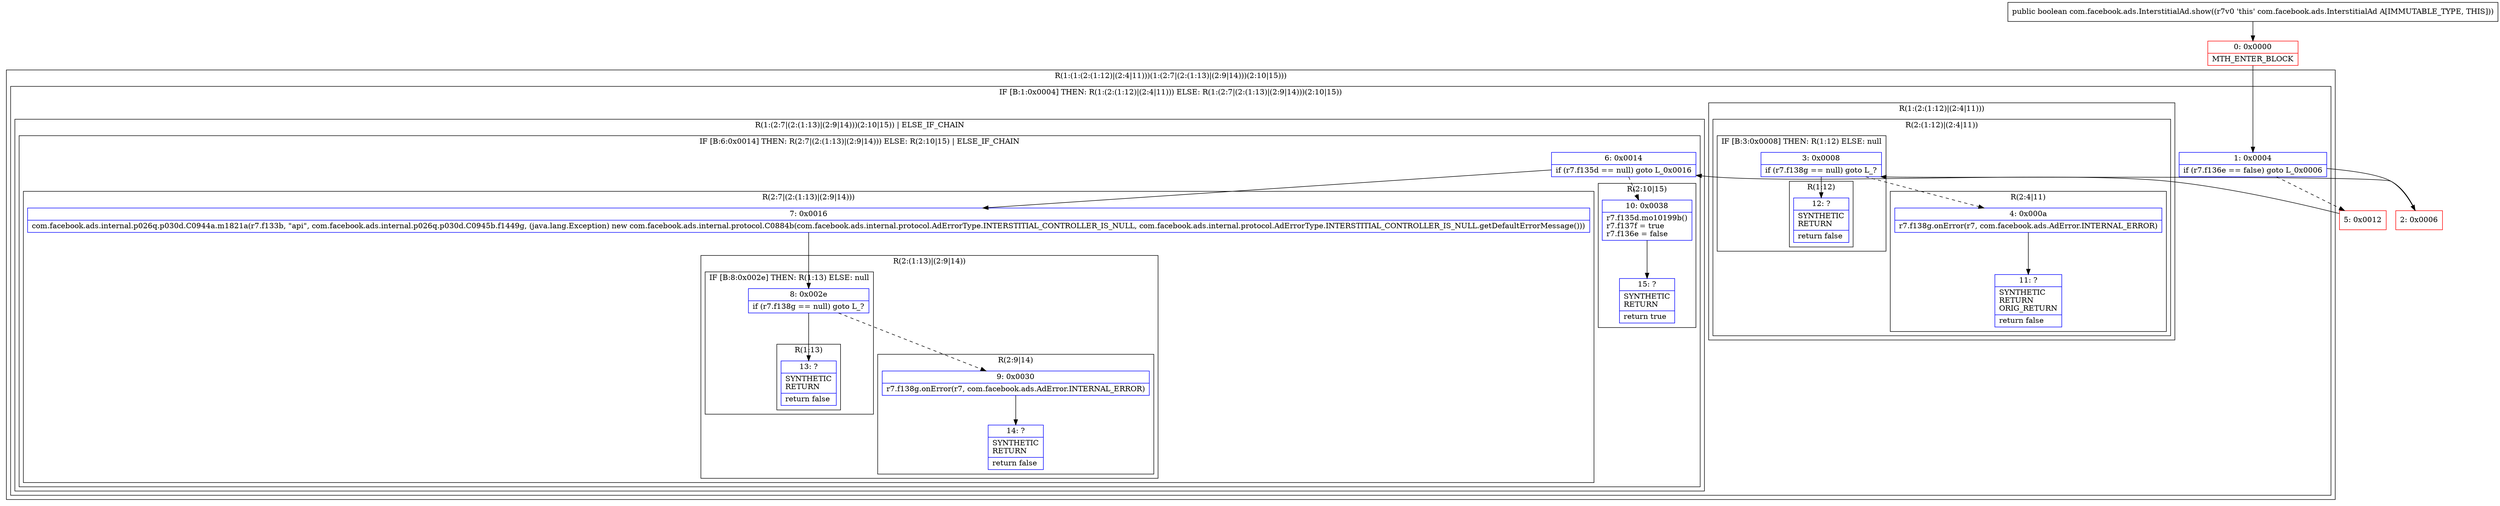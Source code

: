 digraph "CFG forcom.facebook.ads.InterstitialAd.show()Z" {
subgraph cluster_Region_1439665516 {
label = "R(1:(1:(2:(1:12)|(2:4|11)))(1:(2:7|(2:(1:13)|(2:9|14)))(2:10|15)))";
node [shape=record,color=blue];
subgraph cluster_IfRegion_1051615856 {
label = "IF [B:1:0x0004] THEN: R(1:(2:(1:12)|(2:4|11))) ELSE: R(1:(2:7|(2:(1:13)|(2:9|14)))(2:10|15))";
node [shape=record,color=blue];
Node_1 [shape=record,label="{1\:\ 0x0004|if (r7.f136e == false) goto L_0x0006\l}"];
subgraph cluster_Region_1019135432 {
label = "R(1:(2:(1:12)|(2:4|11)))";
node [shape=record,color=blue];
subgraph cluster_Region_1593461629 {
label = "R(2:(1:12)|(2:4|11))";
node [shape=record,color=blue];
subgraph cluster_IfRegion_2004293923 {
label = "IF [B:3:0x0008] THEN: R(1:12) ELSE: null";
node [shape=record,color=blue];
Node_3 [shape=record,label="{3\:\ 0x0008|if (r7.f138g == null) goto L_?\l}"];
subgraph cluster_Region_981948511 {
label = "R(1:12)";
node [shape=record,color=blue];
Node_12 [shape=record,label="{12\:\ ?|SYNTHETIC\lRETURN\l|return false\l}"];
}
}
subgraph cluster_Region_1885166146 {
label = "R(2:4|11)";
node [shape=record,color=blue];
Node_4 [shape=record,label="{4\:\ 0x000a|r7.f138g.onError(r7, com.facebook.ads.AdError.INTERNAL_ERROR)\l}"];
Node_11 [shape=record,label="{11\:\ ?|SYNTHETIC\lRETURN\lORIG_RETURN\l|return false\l}"];
}
}
}
subgraph cluster_Region_2096121495 {
label = "R(1:(2:7|(2:(1:13)|(2:9|14)))(2:10|15)) | ELSE_IF_CHAIN\l";
node [shape=record,color=blue];
subgraph cluster_IfRegion_855762475 {
label = "IF [B:6:0x0014] THEN: R(2:7|(2:(1:13)|(2:9|14))) ELSE: R(2:10|15) | ELSE_IF_CHAIN\l";
node [shape=record,color=blue];
Node_6 [shape=record,label="{6\:\ 0x0014|if (r7.f135d == null) goto L_0x0016\l}"];
subgraph cluster_Region_868488628 {
label = "R(2:7|(2:(1:13)|(2:9|14)))";
node [shape=record,color=blue];
Node_7 [shape=record,label="{7\:\ 0x0016|com.facebook.ads.internal.p026q.p030d.C0944a.m1821a(r7.f133b, \"api\", com.facebook.ads.internal.p026q.p030d.C0945b.f1449g, (java.lang.Exception) new com.facebook.ads.internal.protocol.C0884b(com.facebook.ads.internal.protocol.AdErrorType.INTERSTITIAL_CONTROLLER_IS_NULL, com.facebook.ads.internal.protocol.AdErrorType.INTERSTITIAL_CONTROLLER_IS_NULL.getDefaultErrorMessage()))\l}"];
subgraph cluster_Region_693229252 {
label = "R(2:(1:13)|(2:9|14))";
node [shape=record,color=blue];
subgraph cluster_IfRegion_1475078535 {
label = "IF [B:8:0x002e] THEN: R(1:13) ELSE: null";
node [shape=record,color=blue];
Node_8 [shape=record,label="{8\:\ 0x002e|if (r7.f138g == null) goto L_?\l}"];
subgraph cluster_Region_1801940463 {
label = "R(1:13)";
node [shape=record,color=blue];
Node_13 [shape=record,label="{13\:\ ?|SYNTHETIC\lRETURN\l|return false\l}"];
}
}
subgraph cluster_Region_2015210626 {
label = "R(2:9|14)";
node [shape=record,color=blue];
Node_9 [shape=record,label="{9\:\ 0x0030|r7.f138g.onError(r7, com.facebook.ads.AdError.INTERNAL_ERROR)\l}"];
Node_14 [shape=record,label="{14\:\ ?|SYNTHETIC\lRETURN\l|return false\l}"];
}
}
}
subgraph cluster_Region_1599972019 {
label = "R(2:10|15)";
node [shape=record,color=blue];
Node_10 [shape=record,label="{10\:\ 0x0038|r7.f135d.mo10199b()\lr7.f137f = true\lr7.f136e = false\l}"];
Node_15 [shape=record,label="{15\:\ ?|SYNTHETIC\lRETURN\l|return true\l}"];
}
}
}
}
}
Node_0 [shape=record,color=red,label="{0\:\ 0x0000|MTH_ENTER_BLOCK\l}"];
Node_2 [shape=record,color=red,label="{2\:\ 0x0006}"];
Node_5 [shape=record,color=red,label="{5\:\ 0x0012}"];
MethodNode[shape=record,label="{public boolean com.facebook.ads.InterstitialAd.show((r7v0 'this' com.facebook.ads.InterstitialAd A[IMMUTABLE_TYPE, THIS])) }"];
MethodNode -> Node_0;
Node_1 -> Node_2;
Node_1 -> Node_5[style=dashed];
Node_3 -> Node_4[style=dashed];
Node_3 -> Node_12;
Node_4 -> Node_11;
Node_6 -> Node_7;
Node_6 -> Node_10[style=dashed];
Node_7 -> Node_8;
Node_8 -> Node_9[style=dashed];
Node_8 -> Node_13;
Node_9 -> Node_14;
Node_10 -> Node_15;
Node_0 -> Node_1;
Node_2 -> Node_3;
Node_5 -> Node_6;
}


